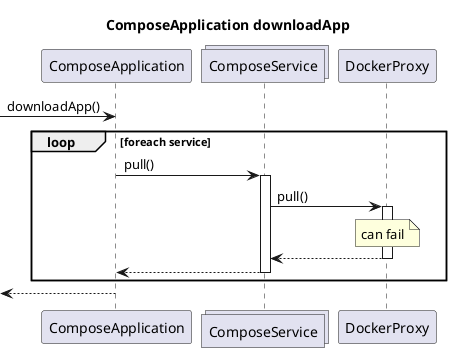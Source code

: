 @startuml
title "ComposeApplication downloadApp"

participant ComposeApplication as CA
collections ComposeService as CS
participant DockerProxy as D

[->CA: downloadApp()


loop foreach service
CA->CS ++: pull()
CS->D ++: pull()
Note over D: can fail
D-->CS --:
CS-->CA --:
end

CA-->[:
@enduml


